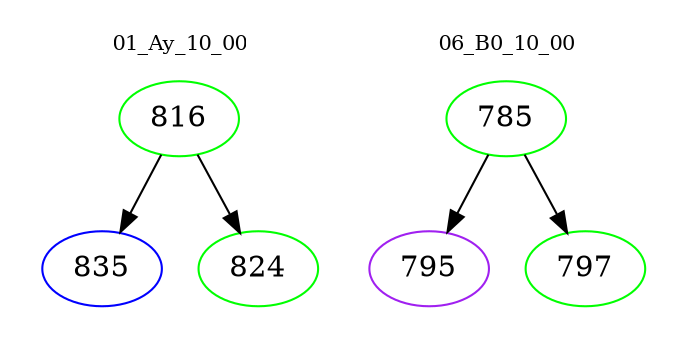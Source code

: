 digraph{
subgraph cluster_0 {
color = white
label = "01_Ay_10_00";
fontsize=10;
T0_816 [label="816", color="green"]
T0_816 -> T0_835 [color="black"]
T0_835 [label="835", color="blue"]
T0_816 -> T0_824 [color="black"]
T0_824 [label="824", color="green"]
}
subgraph cluster_1 {
color = white
label = "06_B0_10_00";
fontsize=10;
T1_785 [label="785", color="green"]
T1_785 -> T1_795 [color="black"]
T1_795 [label="795", color="purple"]
T1_785 -> T1_797 [color="black"]
T1_797 [label="797", color="green"]
}
}
